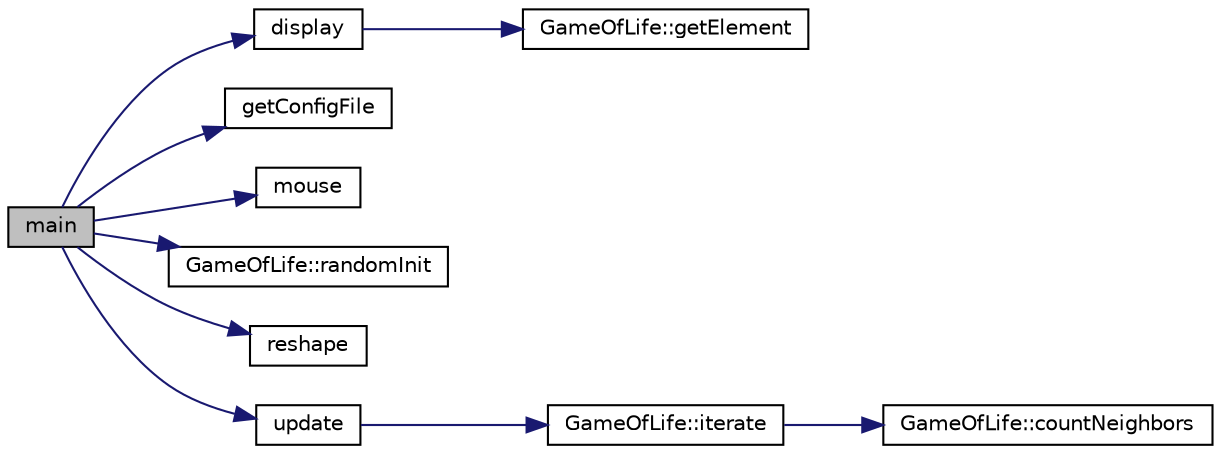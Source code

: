 digraph "main"
{
 // INTERACTIVE_SVG=YES
 // LATEX_PDF_SIZE
  edge [fontname="Helvetica",fontsize="10",labelfontname="Helvetica",labelfontsize="10"];
  node [fontname="Helvetica",fontsize="10",shape=record];
  rankdir="LR";
  Node1 [label="main",height=0.2,width=0.4,color="black", fillcolor="grey75", style="filled", fontcolor="black",tooltip=" "];
  Node1 -> Node2 [color="midnightblue",fontsize="10",style="solid",fontname="Helvetica"];
  Node2 [label="display",height=0.2,width=0.4,color="black", fillcolor="white", style="filled",URL="$main_8cpp.html#a1e5b20fed15743656bb6d2e6a6ea6269",tooltip="Object of game and can use for all methode."];
  Node2 -> Node3 [color="midnightblue",fontsize="10",style="solid",fontname="Helvetica"];
  Node3 [label="GameOfLife::getElement",height=0.2,width=0.4,color="black", fillcolor="white", style="filled",URL="$class_game_of_life.html#a7a55101d2bd13e5217df7f9078b301e8",tooltip="A function variable."];
  Node1 -> Node4 [color="midnightblue",fontsize="10",style="solid",fontname="Helvetica"];
  Node4 [label="getConfigFile",height=0.2,width=0.4,color="black", fillcolor="white", style="filled",URL="$main_8cpp.html#ae7f3505c6e5cf98ebd68ed3df4337a5f",tooltip=" "];
  Node1 -> Node5 [color="midnightblue",fontsize="10",style="solid",fontname="Helvetica"];
  Node5 [label="mouse",height=0.2,width=0.4,color="black", fillcolor="white", style="filled",URL="$main_8cpp.html#ac76a5d78172a826cd6ee9512b89a86c0",tooltip=" "];
  Node1 -> Node6 [color="midnightblue",fontsize="10",style="solid",fontname="Helvetica"];
  Node6 [label="GameOfLife::randomInit",height=0.2,width=0.4,color="black", fillcolor="white", style="filled",URL="$class_game_of_life.html#a619d9edcae593449da304b8aaac00670",tooltip="A function variable."];
  Node1 -> Node7 [color="midnightblue",fontsize="10",style="solid",fontname="Helvetica"];
  Node7 [label="reshape",height=0.2,width=0.4,color="black", fillcolor="white", style="filled",URL="$main_8cpp.html#acc1ffe65e6869931318610cae7210078",tooltip=" "];
  Node1 -> Node8 [color="midnightblue",fontsize="10",style="solid",fontname="Helvetica"];
  Node8 [label="update",height=0.2,width=0.4,color="black", fillcolor="white", style="filled",URL="$main_8cpp.html#accd03d0ab10d5efc1f80a091da7e97a1",tooltip=" "];
  Node8 -> Node9 [color="midnightblue",fontsize="10",style="solid",fontname="Helvetica"];
  Node9 [label="GameOfLife::iterate",height=0.2,width=0.4,color="black", fillcolor="white", style="filled",URL="$class_game_of_life.html#ae9314a701fb22946c93a9e16e0ceb2b4",tooltip="A function variable."];
  Node9 -> Node10 [color="midnightblue",fontsize="10",style="solid",fontname="Helvetica"];
  Node10 [label="GameOfLife::countNeighbors",height=0.2,width=0.4,color="black", fillcolor="white", style="filled",URL="$class_game_of_life.html#ace9a6e03d5c856aa29712ce7cf32dfe1",tooltip="A function variable."];
}
